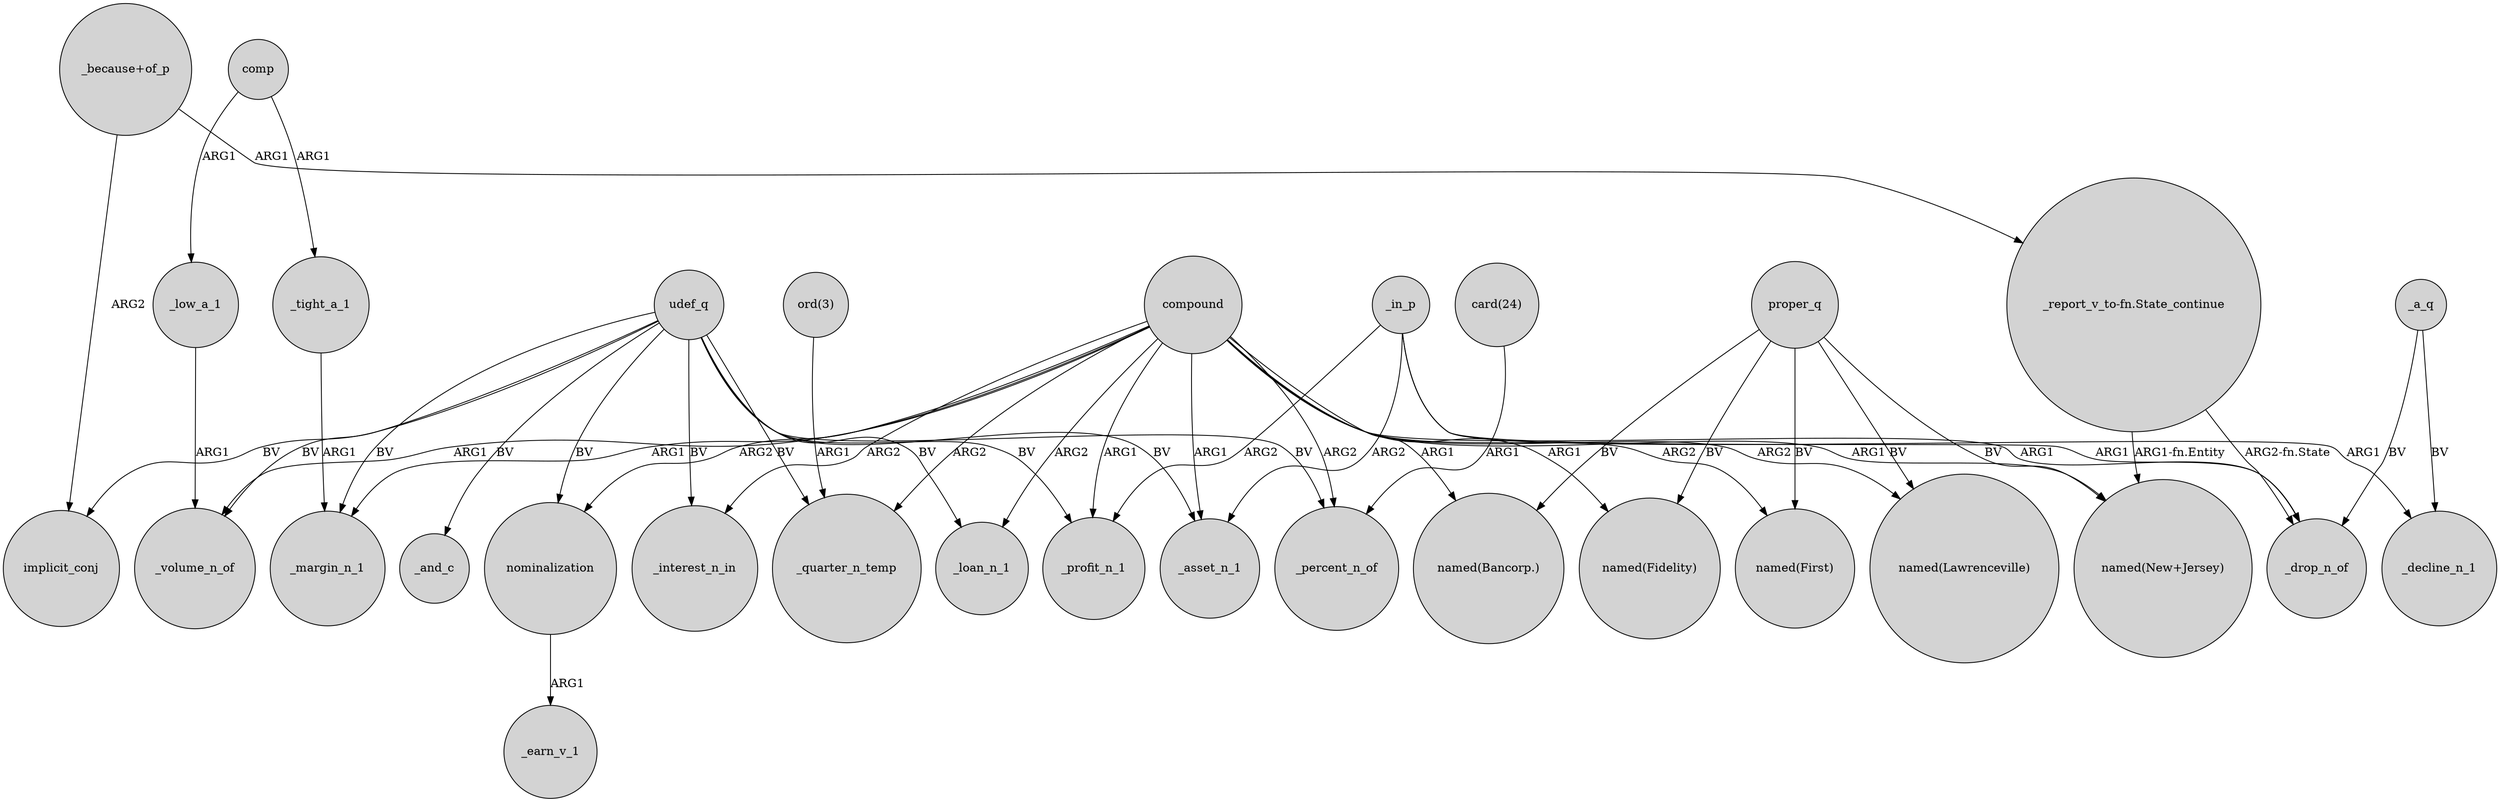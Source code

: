 digraph {
	node [shape=circle style=filled]
	compound -> _volume_n_of [label=ARG1]
	proper_q -> "named(New+Jersey)" [label=BV]
	proper_q -> "named(Bancorp.)" [label=BV]
	comp -> _low_a_1 [label=ARG1]
	compound -> _margin_n_1 [label=ARG1]
	"ord(3)" -> _quarter_n_temp [label=ARG1]
	compound -> "named(Fidelity)" [label=ARG1]
	compound -> _loan_n_1 [label=ARG2]
	compound -> "named(New+Jersey)" [label=ARG1]
	udef_q -> _loan_n_1 [label=BV]
	udef_q -> nominalization [label=BV]
	udef_q -> _margin_n_1 [label=BV]
	proper_q -> "named(First)" [label=BV]
	udef_q -> _profit_n_1 [label=BV]
	udef_q -> _and_c [label=BV]
	udef_q -> _asset_n_1 [label=BV]
	_a_q -> _decline_n_1 [label=BV]
	udef_q -> _volume_n_of [label=BV]
	_in_p -> _decline_n_1 [label=ARG1]
	_in_p -> _profit_n_1 [label=ARG2]
	compound -> nominalization [label=ARG2]
	_low_a_1 -> _volume_n_of [label=ARG1]
	compound -> "named(First)" [label=ARG2]
	"_because+of_p" -> implicit_conj [label=ARG2]
	nominalization -> _earn_v_1 [label=ARG1]
	compound -> "named(Bancorp.)" [label=ARG1]
	compound -> _quarter_n_temp [label=ARG2]
	"_because+of_p" -> "_report_v_to-fn.State_continue" [label=ARG1]
	udef_q -> _percent_n_of [label=BV]
	_in_p -> _asset_n_1 [label=ARG2]
	_tight_a_1 -> _margin_n_1 [label=ARG1]
	compound -> _percent_n_of [label=ARG2]
	compound -> _profit_n_1 [label=ARG1]
	_a_q -> _drop_n_of [label=BV]
	comp -> _tight_a_1 [label=ARG1]
	compound -> _asset_n_1 [label=ARG1]
	_in_p -> _drop_n_of [label=ARG1]
	compound -> "named(Lawrenceville)" [label=ARG2]
	udef_q -> _quarter_n_temp [label=BV]
	udef_q -> _interest_n_in [label=BV]
	"_report_v_to-fn.State_continue" -> "named(New+Jersey)" [label="ARG1-fn.Entity"]
	"card(24)" -> _percent_n_of [label=ARG1]
	proper_q -> "named(Lawrenceville)" [label=BV]
	compound -> _drop_n_of [label=ARG1]
	proper_q -> "named(Fidelity)" [label=BV]
	udef_q -> implicit_conj [label=BV]
	"_report_v_to-fn.State_continue" -> _drop_n_of [label="ARG2-fn.State"]
	compound -> _interest_n_in [label=ARG2]
}
